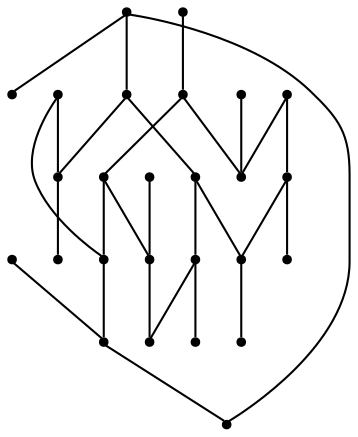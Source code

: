 graph {
  node [shape=point,comment="{\"directed\":false,\"doi\":\"10.1007/978-3-030-68766-3_14\",\"figure\":\"3 (3)\"}"]

  v0 [pos="1166.7983109096472,1293.710899795883"]
  v1 [pos="1166.798342703856,1272.8746296268507"]
  v2 [pos="1166.7983109096472,1310.3800176713303"]
  v3 [pos="1166.7983109096472,1327.0491355467775"]
  v4 [pos="1100.1210222336504,1327.0491355467775"]
  v5 [pos="1100.1210540278591,1272.874629626851"]
  v6 [pos="1066.782377895652,1339.5511011286394"]
  v7 [pos="1033.4437971460711,1322.8818560779157"]
  v8 [pos="1033.4437971460711,1272.874629626851"]
  v9 [pos="1000.1051528080728,1472.9040441322172"]
  v10 [pos="1000.1051528080728,1522.9116521091123"]
  v11 [pos="933.4278641320761,1310.3800176713303"]
  v12 [pos="933.427864132076,1272.8746296268507"]
  v13 [pos="900.0892197940777,1339.5511011286394"]
  v14 [pos="883.4198976250785,1439.5658083813228"]
  v15 [pos="866.7505754560793,1306.2127382024685"]
  v16 [pos="866.7505754560793,1272.8746296268507"]
  v17 [pos="800.0732867800825,1293.710899795883"]
  v18 [pos="800.0732867800825,1272.874629626851"]
  v19 [pos="766.7346424420841,1339.5511011286396"]
  v20 [pos="733.3958073388327,1289.5436203270212"]
  v21 [pos="733.3959981040857,1272.874629626851"]
  v22 [pos="666.718518662836,1322.8818560779157"]
  v23 [pos="666.718518662836,1306.2127382024685"]
  v24 [pos="666.718518662836,1289.5436203270212"]
  v25 [pos="666.718709428089,1272.874629626851"]

  v0 -- v1 [id="-1",pos="1166.7983109096472,1293.710899795883 1166.798342703856,1272.8746296268507 1166.798342703856,1272.8746296268507 1166.798342703856,1272.8746296268507"]
  v14 -- v22 [id="-2",pos="883.4198976250785,1439.5658083813228 666.718709428089,1439.5658083813228 666.718709428089,1439.5658083813228 666.718709428089,1439.5658083813228 666.718518662836,1322.8818560779157 666.718518662836,1322.8818560779157 666.718518662836,1322.8818560779157"]
  v22 -- v7 [id="-3",pos="666.718518662836,1322.8818560779157 1033.4437971460711,1322.8818560779157 1033.4437971460711,1322.8818560779157 1033.4437971460711,1322.8818560779157"]
  v24 -- v20 [id="-4",pos="666.718518662836,1289.5436203270212 733.3958073388327,1289.5436203270212 733.3958073388327,1289.5436203270212 733.3958073388327,1289.5436203270212"]
  v25 -- v24 [id="-5",pos="666.718709428089,1272.874629626851 666.718518662836,1289.5436203270212 666.718518662836,1289.5436203270212 666.718518662836,1289.5436203270212"]
  v24 -- v23 [id="-6",pos="666.718518662836,1289.5436203270212 666.718518662836,1306.2127382024685 666.718518662836,1306.2127382024685 666.718518662836,1306.2127382024685"]
  v23 -- v22 [id="-7",pos="666.718518662836,1306.2127382024685 666.718518662836,1322.8818560779157 666.718518662836,1322.8818560779157 666.718518662836,1322.8818560779157"]
  v23 -- v15 [id="-8",pos="666.718518662836,1306.2127382024685 866.7505754560793,1306.2127382024685 866.7505754560793,1306.2127382024685 866.7505754560793,1306.2127382024685"]
  v2 -- v0 [id="-9",pos="1166.7983109096472,1310.3800176713303 1166.7983109096472,1293.710899795883 1166.7983109096472,1293.710899795883 1166.7983109096472,1293.710899795883"]
  v19 -- v20 [id="-10",pos="766.7346424420841,1339.5511011286396 733.3959981040858,1339.5511011286396 733.3959981040858,1339.5511011286396 733.3959981040858,1339.5511011286396 733.3958073388327,1289.5436203270212 733.3958073388327,1289.5436203270212 733.3958073388327,1289.5436203270212"]
  v19 -- v17 [id="-11",pos="766.7346424420841,1339.5511011286396 800.0732867800825,1339.5511011286396 800.0732867800825,1339.5511011286396 800.0732867800825,1339.5511011286396 800.0732867800825,1293.710899795883 800.0732867800825,1293.710899795883 800.0732867800825,1293.710899795883"]
  v21 -- v20 [id="-12",pos="733.3959981040857,1272.874629626851 733.3958073388327,1289.5436203270212 733.3958073388327,1289.5436203270212 733.3958073388327,1289.5436203270212"]
  v3 -- v2 [id="-13",pos="1166.7983109096472,1327.0491355467775 1166.7983109096472,1310.3800176713303 1166.7983109096472,1310.3800176713303 1166.7983109096472,1310.3800176713303"]
  v3 -- v9 [id="-14",pos="1166.7983109096472,1327.0491355467775 1166.7983744980647,1472.9040441322172 1166.7983744980647,1472.9040441322172 1166.7983744980647,1472.9040441322172 1000.1051528080728,1472.9040441322172 1000.1051528080728,1472.9040441322172 1000.1051528080728,1472.9040441322172"]
  v17 -- v18 [id="-16",pos="800.0732867800825,1293.710899795883 800.0732867800825,1272.874629626851 800.0732867800825,1272.874629626851 800.0732867800825,1272.874629626851"]
  v17 -- v0 [id="-17",pos="800.0732867800825,1293.710899795883 866.7505754560793,1293.7110269711598 866.7505754560793,1293.7110269711598 866.7505754560793,1293.7110269711598 933.427864132076,1293.7110269711598 933.427864132076,1293.7110269711598 933.427864132076,1293.7110269711598 1033.4437971460711,1293.7110269711598 1033.4437971460711,1293.7110269711598 1033.4437971460711,1293.7110269711598 1100.121085822068,1293.7110269711598 1100.121085822068,1293.7110269711598 1100.121085822068,1293.7110269711598 1166.7983109096472,1293.710899795883 1166.7983109096472,1293.710899795883 1166.7983109096472,1293.710899795883"]
  v2 -- v11 [id="-18",pos="1166.7983109096472,1310.3800176713303 1100.121085822068,1310.380144846607 1100.121085822068,1310.380144846607 1100.121085822068,1310.380144846607 1033.4437971460711,1310.380144846607 1033.4437971460711,1310.380144846607 1033.4437971460711,1310.380144846607 933.4278641320761,1310.3800176713303 933.4278641320761,1310.3800176713303 933.4278641320761,1310.3800176713303"]
  v4 -- v3 [id="-19",pos="1100.1210222336504,1327.0491355467775 1166.7983109096472,1327.0491355467775 1166.7983109096472,1327.0491355467775 1166.7983109096472,1327.0491355467775"]
  v4 -- v5 [id="-20",pos="1100.1210222336504,1327.0491355467775 1100.1210540278591,1272.874629626851 1100.1210540278591,1272.874629626851 1100.1210540278591,1272.874629626851"]
  v4 -- v6 [id="-21",pos="1100.1210222336504,1327.0491355467775 1100.121085822068,1339.5511011286396 1100.121085822068,1339.5511011286396 1100.121085822068,1339.5511011286396 1066.782377895652,1339.5511011286394 1066.782377895652,1339.5511011286394 1066.782377895652,1339.5511011286394"]
  v7 -- v6 [id="-23",pos="1033.4437971460711,1322.8818560779157 1033.4437971460711,1339.5511011286396 1033.4437971460711,1339.5511011286396 1033.4437971460711,1339.5511011286396 1066.782377895652,1339.5511011286394 1066.782377895652,1339.5511011286394 1066.782377895652,1339.5511011286394"]
  v8 -- v7 [id="-24",pos="1033.4437971460711,1272.874629626851 1033.4437971460711,1322.8818560779157 1033.4437971460711,1322.8818560779157 1033.4437971460711,1322.8818560779157"]
  v9 -- v10 [id="-25",pos="1000.1051528080728,1472.9040441322172 1000.1051528080728,1522.9116521091123 1000.1051528080728,1522.9116521091123 1000.1051528080728,1522.9116521091123"]
  v11 -- v12 [id="-26",pos="933.4278641320761,1310.3800176713303 933.427864132076,1272.8746296268507 933.427864132076,1272.8746296268507 933.427864132076,1272.8746296268507"]
  v11 -- v13 [id="-27",pos="933.4278641320761,1310.3800176713303 933.427864132076,1339.5511011286396 933.427864132076,1339.5511011286396 933.427864132076,1339.5511011286396 900.0892197940777,1339.5511011286394 900.0892197940777,1339.5511011286394 900.0892197940777,1339.5511011286394"]
  v14 -- v9 [id="-30",pos="883.4198976250785,1439.5658083813228 883.4198976250785,1472.9040441322172 883.4198976250785,1472.9040441322172 883.4198976250785,1472.9040441322172 1000.1051528080728,1472.9040441322172 1000.1051528080728,1472.9040441322172 1000.1051528080728,1472.9040441322172"]
  v15 -- v13 [id="-31",pos="866.7505754560793,1306.2127382024685 866.7505754560793,1339.5511011286396 866.7505754560793,1339.5511011286396 866.7505754560793,1339.5511011286396 900.0892197940777,1339.5511011286394 900.0892197940777,1339.5511011286394 900.0892197940777,1339.5511011286394"]
  v16 -- v15 [id="-32",pos="866.7505754560793,1272.8746296268507 866.7505754560793,1306.2127382024685 866.7505754560793,1306.2127382024685 866.7505754560793,1306.2127382024685"]
}